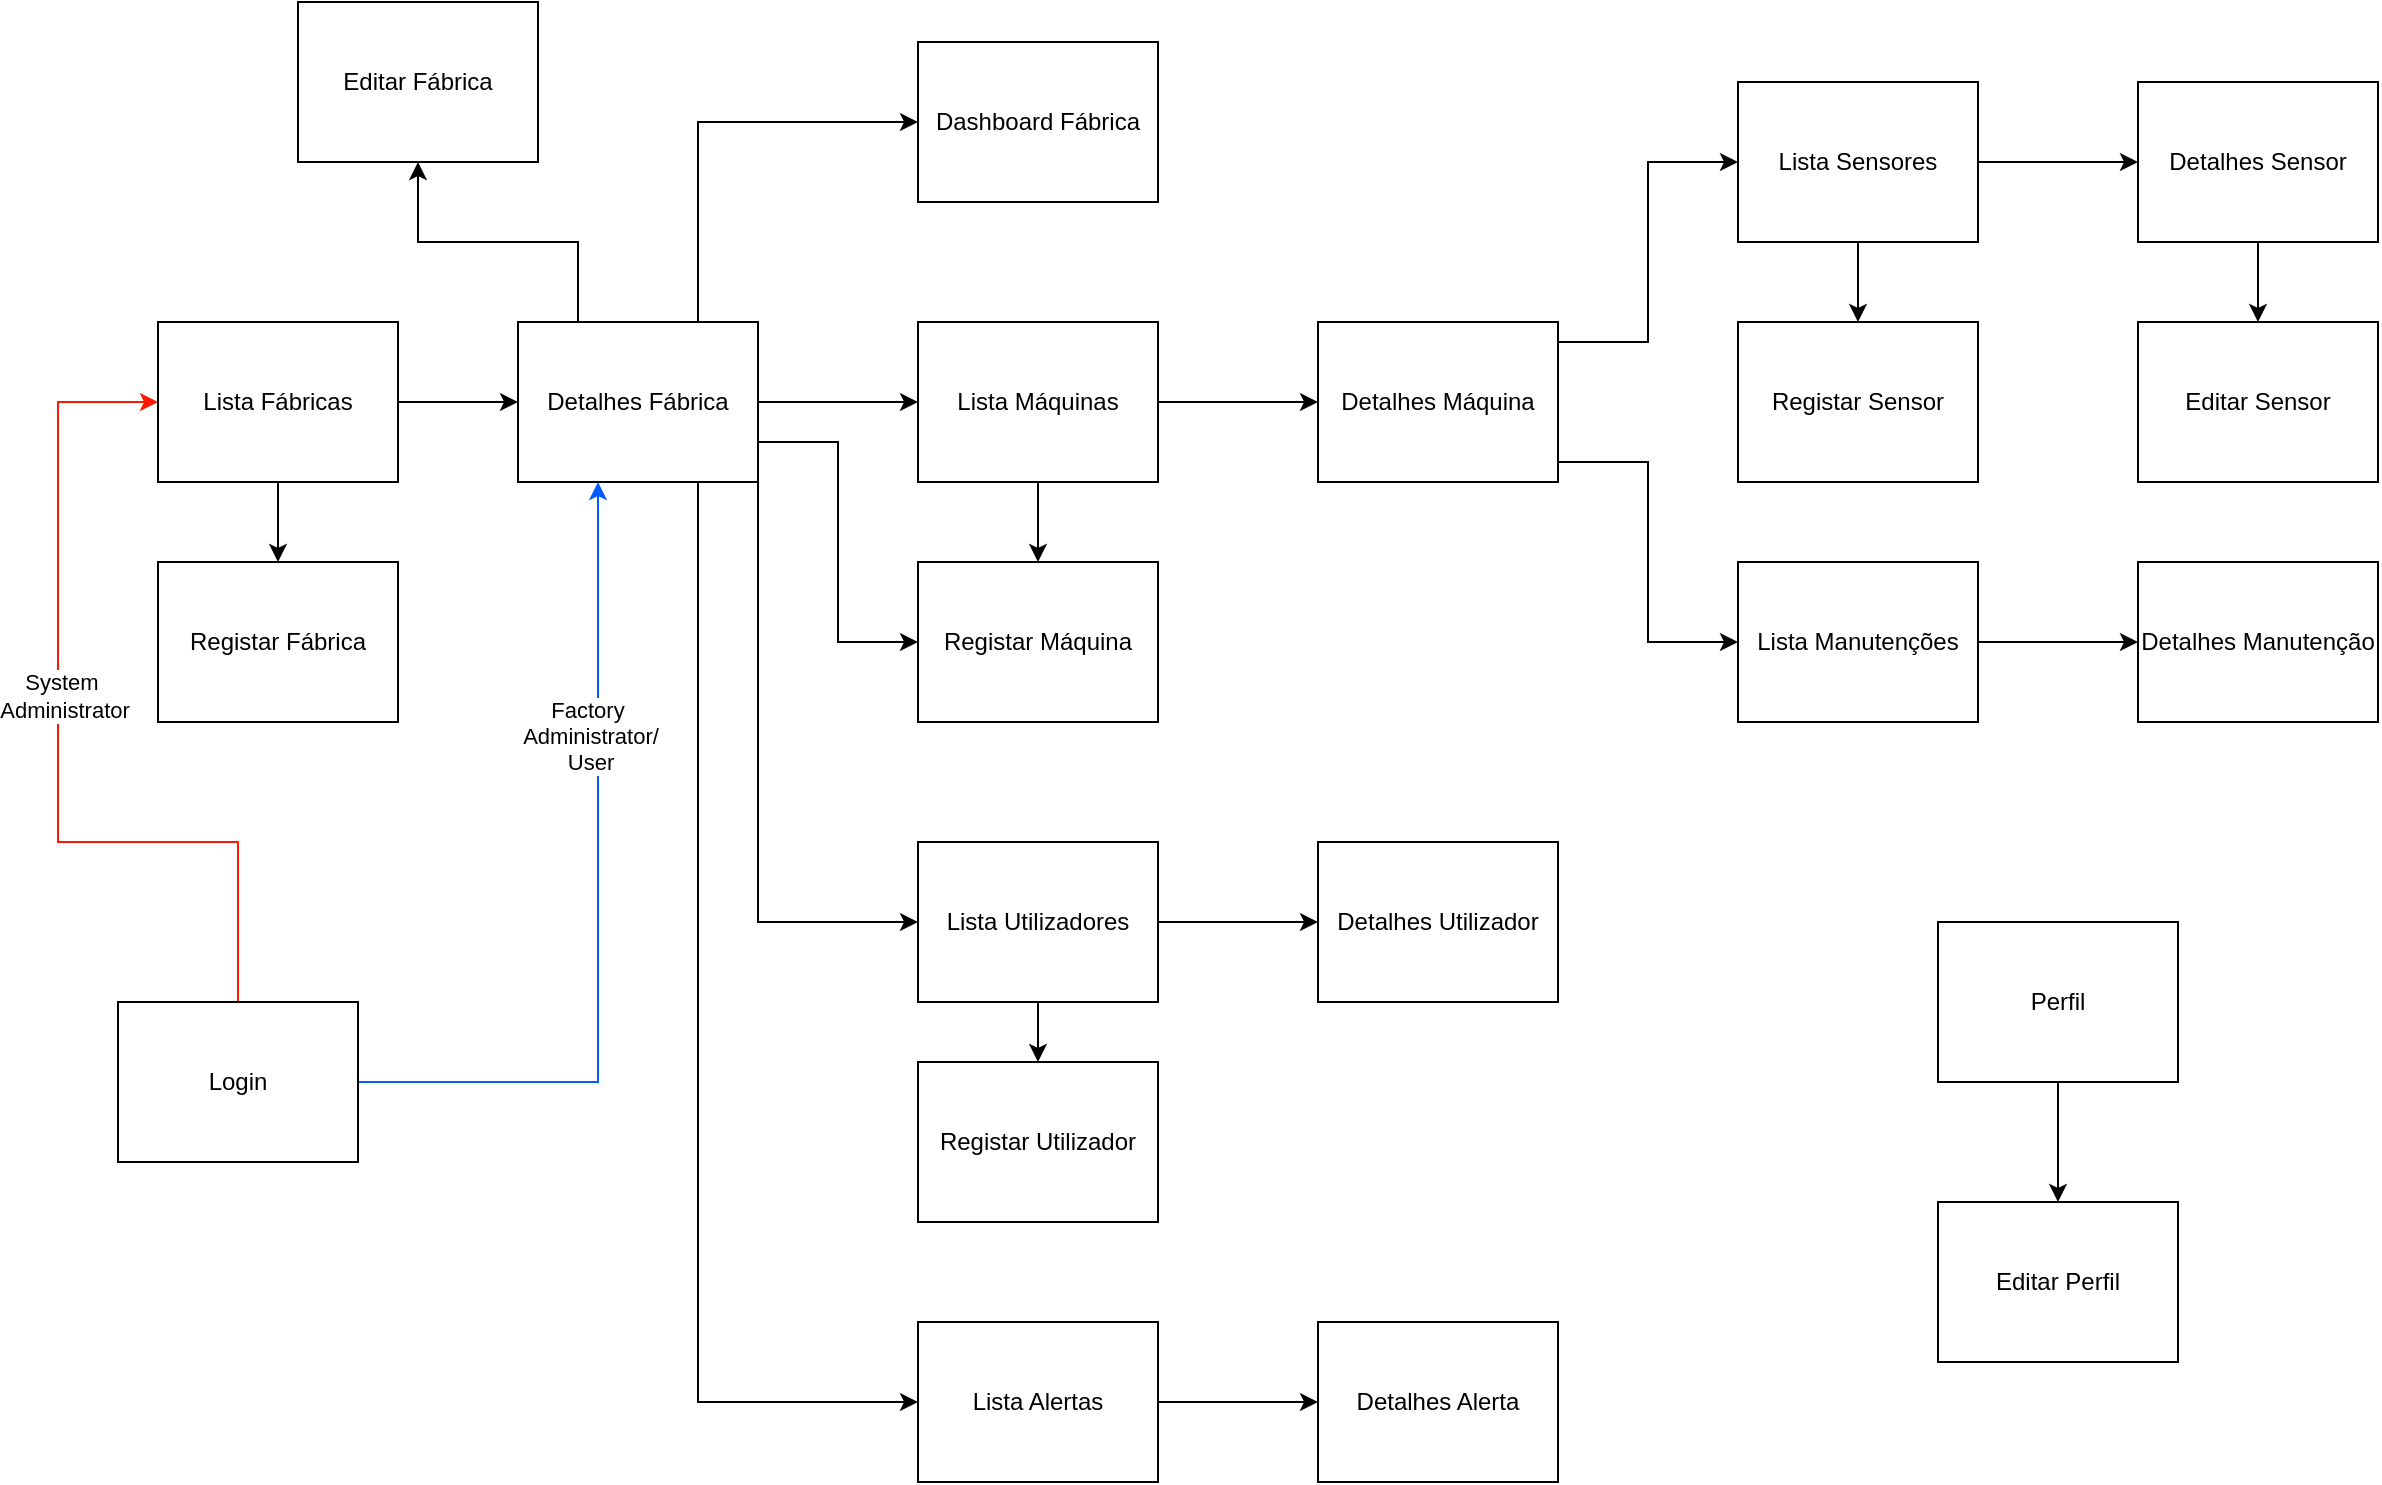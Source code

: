 <mxfile version="25.0.3">
  <diagram name="Page-1" id="Y0TVHzEXhYDWEignVO2z">
    <mxGraphModel dx="3457" dy="1407" grid="1" gridSize="10" guides="1" tooltips="1" connect="1" arrows="1" fold="1" page="1" pageScale="1" pageWidth="850" pageHeight="1100" math="0" shadow="0">
      <root>
        <mxCell id="0" />
        <mxCell id="1" parent="0" />
        <mxCell id="TLoTczXkmHmYarLnoum9-3" style="edgeStyle=orthogonalEdgeStyle;rounded=0;orthogonalLoop=1;jettySize=auto;html=1;exitX=1;exitY=0.5;exitDx=0;exitDy=0;entryX=0;entryY=0.5;entryDx=0;entryDy=0;" parent="1" source="TLoTczXkmHmYarLnoum9-1" target="TLoTczXkmHmYarLnoum9-2" edge="1">
          <mxGeometry relative="1" as="geometry" />
        </mxCell>
        <mxCell id="TLoTczXkmHmYarLnoum9-5" style="edgeStyle=orthogonalEdgeStyle;rounded=0;orthogonalLoop=1;jettySize=auto;html=1;exitX=0.5;exitY=1;exitDx=0;exitDy=0;" parent="1" source="TLoTczXkmHmYarLnoum9-1" target="TLoTczXkmHmYarLnoum9-4" edge="1">
          <mxGeometry relative="1" as="geometry" />
        </mxCell>
        <mxCell id="TLoTczXkmHmYarLnoum9-1" value="Lista Fábricas" style="rounded=0;whiteSpace=wrap;html=1;" parent="1" vertex="1">
          <mxGeometry x="60" y="200" width="120" height="80" as="geometry" />
        </mxCell>
        <mxCell id="TLoTczXkmHmYarLnoum9-11" style="edgeStyle=orthogonalEdgeStyle;rounded=0;orthogonalLoop=1;jettySize=auto;html=1;exitX=0.75;exitY=0;exitDx=0;exitDy=0;entryX=0;entryY=0.5;entryDx=0;entryDy=0;" parent="1" source="TLoTczXkmHmYarLnoum9-2" target="TLoTczXkmHmYarLnoum9-8" edge="1">
          <mxGeometry relative="1" as="geometry" />
        </mxCell>
        <mxCell id="TLoTczXkmHmYarLnoum9-15" style="edgeStyle=orthogonalEdgeStyle;rounded=0;orthogonalLoop=1;jettySize=auto;html=1;exitX=1;exitY=0.5;exitDx=0;exitDy=0;entryX=0;entryY=0.5;entryDx=0;entryDy=0;" parent="1" source="TLoTczXkmHmYarLnoum9-2" target="TLoTczXkmHmYarLnoum9-12" edge="1">
          <mxGeometry relative="1" as="geometry" />
        </mxCell>
        <mxCell id="TLoTczXkmHmYarLnoum9-26" style="edgeStyle=orthogonalEdgeStyle;rounded=0;orthogonalLoop=1;jettySize=auto;html=1;exitX=1;exitY=0.75;exitDx=0;exitDy=0;entryX=0;entryY=0.5;entryDx=0;entryDy=0;" parent="1" source="TLoTczXkmHmYarLnoum9-2" target="TLoTczXkmHmYarLnoum9-13" edge="1">
          <mxGeometry relative="1" as="geometry" />
        </mxCell>
        <mxCell id="TLoTczXkmHmYarLnoum9-27" style="edgeStyle=orthogonalEdgeStyle;rounded=0;orthogonalLoop=1;jettySize=auto;html=1;exitX=1;exitY=1;exitDx=0;exitDy=0;entryX=0;entryY=0.5;entryDx=0;entryDy=0;" parent="1" source="TLoTczXkmHmYarLnoum9-2" target="TLoTczXkmHmYarLnoum9-24" edge="1">
          <mxGeometry relative="1" as="geometry" />
        </mxCell>
        <mxCell id="TLoTczXkmHmYarLnoum9-28" style="edgeStyle=orthogonalEdgeStyle;rounded=0;orthogonalLoop=1;jettySize=auto;html=1;exitX=0.75;exitY=1;exitDx=0;exitDy=0;entryX=0;entryY=0.5;entryDx=0;entryDy=0;" parent="1" source="TLoTczXkmHmYarLnoum9-2" target="TLoTczXkmHmYarLnoum9-25" edge="1">
          <mxGeometry relative="1" as="geometry" />
        </mxCell>
        <mxCell id="TLoTczXkmHmYarLnoum9-29" style="edgeStyle=orthogonalEdgeStyle;rounded=0;orthogonalLoop=1;jettySize=auto;html=1;exitX=0.25;exitY=0;exitDx=0;exitDy=0;entryX=0.5;entryY=1;entryDx=0;entryDy=0;" parent="1" source="TLoTczXkmHmYarLnoum9-2" target="TLoTczXkmHmYarLnoum9-6" edge="1">
          <mxGeometry relative="1" as="geometry" />
        </mxCell>
        <mxCell id="TLoTczXkmHmYarLnoum9-2" value="Detalhes Fábrica" style="rounded=0;whiteSpace=wrap;html=1;" parent="1" vertex="1">
          <mxGeometry x="240" y="200" width="120" height="80" as="geometry" />
        </mxCell>
        <mxCell id="TLoTczXkmHmYarLnoum9-4" value="Registar Fábrica" style="rounded=0;whiteSpace=wrap;html=1;" parent="1" vertex="1">
          <mxGeometry x="60" y="320" width="120" height="80" as="geometry" />
        </mxCell>
        <mxCell id="TLoTczXkmHmYarLnoum9-6" value="Editar Fábrica" style="rounded=0;whiteSpace=wrap;html=1;" parent="1" vertex="1">
          <mxGeometry x="130" y="40" width="120" height="80" as="geometry" />
        </mxCell>
        <mxCell id="TLoTczXkmHmYarLnoum9-8" value="Dashboard Fábrica" style="rounded=0;whiteSpace=wrap;html=1;" parent="1" vertex="1">
          <mxGeometry x="440" y="60" width="120" height="80" as="geometry" />
        </mxCell>
        <mxCell id="TLoTczXkmHmYarLnoum9-14" style="edgeStyle=orthogonalEdgeStyle;rounded=0;orthogonalLoop=1;jettySize=auto;html=1;exitX=0.5;exitY=1;exitDx=0;exitDy=0;" parent="1" source="TLoTczXkmHmYarLnoum9-12" target="TLoTczXkmHmYarLnoum9-13" edge="1">
          <mxGeometry relative="1" as="geometry" />
        </mxCell>
        <mxCell id="cWNUB35YDtiMVpsdV3_J-7" style="edgeStyle=orthogonalEdgeStyle;rounded=0;orthogonalLoop=1;jettySize=auto;html=1;exitX=1;exitY=0.5;exitDx=0;exitDy=0;entryX=0;entryY=0.5;entryDx=0;entryDy=0;" edge="1" parent="1" source="TLoTczXkmHmYarLnoum9-12" target="cWNUB35YDtiMVpsdV3_J-4">
          <mxGeometry relative="1" as="geometry" />
        </mxCell>
        <mxCell id="TLoTczXkmHmYarLnoum9-12" value="Lista Máquinas" style="rounded=0;whiteSpace=wrap;html=1;" parent="1" vertex="1">
          <mxGeometry x="440" y="200" width="120" height="80" as="geometry" />
        </mxCell>
        <mxCell id="TLoTczXkmHmYarLnoum9-13" value="Registar Máquina" style="rounded=0;whiteSpace=wrap;html=1;" parent="1" vertex="1">
          <mxGeometry x="440" y="320" width="120" height="80" as="geometry" />
        </mxCell>
        <mxCell id="TLoTczXkmHmYarLnoum9-19" style="edgeStyle=orthogonalEdgeStyle;rounded=0;orthogonalLoop=1;jettySize=auto;html=1;exitX=1;exitY=0.5;exitDx=0;exitDy=0;entryX=0;entryY=0.5;entryDx=0;entryDy=0;" parent="1" source="TLoTczXkmHmYarLnoum9-16" target="TLoTczXkmHmYarLnoum9-18" edge="1">
          <mxGeometry relative="1" as="geometry" />
        </mxCell>
        <mxCell id="TLoTczXkmHmYarLnoum9-23" style="edgeStyle=orthogonalEdgeStyle;rounded=0;orthogonalLoop=1;jettySize=auto;html=1;exitX=0.5;exitY=1;exitDx=0;exitDy=0;" parent="1" source="TLoTczXkmHmYarLnoum9-16" target="TLoTczXkmHmYarLnoum9-22" edge="1">
          <mxGeometry relative="1" as="geometry" />
        </mxCell>
        <mxCell id="TLoTczXkmHmYarLnoum9-16" value="Lista Sensores" style="rounded=0;whiteSpace=wrap;html=1;" parent="1" vertex="1">
          <mxGeometry x="850" y="80" width="120" height="80" as="geometry" />
        </mxCell>
        <mxCell id="TLoTczXkmHmYarLnoum9-21" style="edgeStyle=orthogonalEdgeStyle;rounded=0;orthogonalLoop=1;jettySize=auto;html=1;exitX=0.5;exitY=1;exitDx=0;exitDy=0;entryX=0.5;entryY=0;entryDx=0;entryDy=0;" parent="1" source="TLoTczXkmHmYarLnoum9-18" target="TLoTczXkmHmYarLnoum9-20" edge="1">
          <mxGeometry relative="1" as="geometry" />
        </mxCell>
        <mxCell id="TLoTczXkmHmYarLnoum9-18" value="Detalhes Sensor" style="rounded=0;whiteSpace=wrap;html=1;" parent="1" vertex="1">
          <mxGeometry x="1050" y="80" width="120" height="80" as="geometry" />
        </mxCell>
        <mxCell id="TLoTczXkmHmYarLnoum9-20" value="Editar Sensor" style="rounded=0;whiteSpace=wrap;html=1;" parent="1" vertex="1">
          <mxGeometry x="1050" y="200" width="120" height="80" as="geometry" />
        </mxCell>
        <mxCell id="TLoTczXkmHmYarLnoum9-22" value="Registar Sensor" style="rounded=0;whiteSpace=wrap;html=1;" parent="1" vertex="1">
          <mxGeometry x="850" y="200" width="120" height="80" as="geometry" />
        </mxCell>
        <mxCell id="TLoTczXkmHmYarLnoum9-31" style="edgeStyle=orthogonalEdgeStyle;rounded=0;orthogonalLoop=1;jettySize=auto;html=1;exitX=1;exitY=0.5;exitDx=0;exitDy=0;" parent="1" source="TLoTczXkmHmYarLnoum9-24" target="TLoTczXkmHmYarLnoum9-30" edge="1">
          <mxGeometry relative="1" as="geometry" />
        </mxCell>
        <mxCell id="TLoTczXkmHmYarLnoum9-33" style="edgeStyle=orthogonalEdgeStyle;rounded=0;orthogonalLoop=1;jettySize=auto;html=1;exitX=0.5;exitY=1;exitDx=0;exitDy=0;" parent="1" source="TLoTczXkmHmYarLnoum9-24" target="TLoTczXkmHmYarLnoum9-32" edge="1">
          <mxGeometry relative="1" as="geometry" />
        </mxCell>
        <mxCell id="TLoTczXkmHmYarLnoum9-24" value="Lista Utilizadores" style="rounded=0;whiteSpace=wrap;html=1;" parent="1" vertex="1">
          <mxGeometry x="440" y="460" width="120" height="80" as="geometry" />
        </mxCell>
        <mxCell id="TLoTczXkmHmYarLnoum9-25" value="&lt;div&gt;Lista Alertas&lt;/div&gt;" style="rounded=0;whiteSpace=wrap;html=1;" parent="1" vertex="1">
          <mxGeometry x="440" y="700" width="120" height="80" as="geometry" />
        </mxCell>
        <mxCell id="TLoTczXkmHmYarLnoum9-30" value="Detalhes Utilizador" style="rounded=0;whiteSpace=wrap;html=1;" parent="1" vertex="1">
          <mxGeometry x="640" y="460" width="120" height="80" as="geometry" />
        </mxCell>
        <mxCell id="TLoTczXkmHmYarLnoum9-32" value="Registar Utilizador" style="rounded=0;whiteSpace=wrap;html=1;" parent="1" vertex="1">
          <mxGeometry x="440" y="570" width="120" height="80" as="geometry" />
        </mxCell>
        <mxCell id="TLoTczXkmHmYarLnoum9-36" style="edgeStyle=orthogonalEdgeStyle;rounded=0;orthogonalLoop=1;jettySize=auto;html=1;exitX=1;exitY=0.5;exitDx=0;exitDy=0;entryX=0;entryY=0.5;entryDx=0;entryDy=0;" parent="1" source="TLoTczXkmHmYarLnoum9-34" target="TLoTczXkmHmYarLnoum9-35" edge="1">
          <mxGeometry relative="1" as="geometry" />
        </mxCell>
        <mxCell id="TLoTczXkmHmYarLnoum9-34" value="Lista Manutenções" style="rounded=0;whiteSpace=wrap;html=1;" parent="1" vertex="1">
          <mxGeometry x="850" y="320" width="120" height="80" as="geometry" />
        </mxCell>
        <mxCell id="TLoTczXkmHmYarLnoum9-35" value="Detalhes Manutenção" style="rounded=0;whiteSpace=wrap;html=1;" parent="1" vertex="1">
          <mxGeometry x="1050" y="320" width="120" height="80" as="geometry" />
        </mxCell>
        <mxCell id="cWNUB35YDtiMVpsdV3_J-15" style="edgeStyle=orthogonalEdgeStyle;rounded=0;orthogonalLoop=1;jettySize=auto;html=1;exitX=0.5;exitY=1;exitDx=0;exitDy=0;" edge="1" parent="1" source="cWNUB35YDtiMVpsdV3_J-1" target="cWNUB35YDtiMVpsdV3_J-2">
          <mxGeometry relative="1" as="geometry" />
        </mxCell>
        <mxCell id="cWNUB35YDtiMVpsdV3_J-1" value="Perfil" style="rounded=0;whiteSpace=wrap;html=1;" vertex="1" parent="1">
          <mxGeometry x="950" y="500" width="120" height="80" as="geometry" />
        </mxCell>
        <mxCell id="cWNUB35YDtiMVpsdV3_J-2" value="Editar Perfil" style="rounded=0;whiteSpace=wrap;html=1;" vertex="1" parent="1">
          <mxGeometry x="950" y="640" width="120" height="80" as="geometry" />
        </mxCell>
        <mxCell id="cWNUB35YDtiMVpsdV3_J-5" style="edgeStyle=orthogonalEdgeStyle;rounded=0;orthogonalLoop=1;jettySize=auto;html=1;exitX=1;exitY=0.5;exitDx=0;exitDy=0;entryX=0;entryY=0.5;entryDx=0;entryDy=0;" edge="1" parent="1" source="cWNUB35YDtiMVpsdV3_J-4" target="TLoTczXkmHmYarLnoum9-16">
          <mxGeometry relative="1" as="geometry">
            <Array as="points">
              <mxPoint x="760" y="210" />
              <mxPoint x="805" y="210" />
              <mxPoint x="805" y="120" />
            </Array>
          </mxGeometry>
        </mxCell>
        <mxCell id="cWNUB35YDtiMVpsdV3_J-6" style="edgeStyle=orthogonalEdgeStyle;rounded=0;orthogonalLoop=1;jettySize=auto;html=1;exitX=1;exitY=0.5;exitDx=0;exitDy=0;entryX=0;entryY=0.5;entryDx=0;entryDy=0;" edge="1" parent="1" source="cWNUB35YDtiMVpsdV3_J-4" target="TLoTczXkmHmYarLnoum9-34">
          <mxGeometry relative="1" as="geometry">
            <Array as="points">
              <mxPoint x="760" y="270" />
              <mxPoint x="805" y="270" />
              <mxPoint x="805" y="360" />
            </Array>
          </mxGeometry>
        </mxCell>
        <mxCell id="cWNUB35YDtiMVpsdV3_J-4" value="Detalhes Máquina" style="rounded=0;whiteSpace=wrap;html=1;" vertex="1" parent="1">
          <mxGeometry x="640" y="200" width="120" height="80" as="geometry" />
        </mxCell>
        <mxCell id="cWNUB35YDtiMVpsdV3_J-8" value="&lt;div&gt;Detalhes Alerta&lt;/div&gt;" style="rounded=0;whiteSpace=wrap;html=1;" vertex="1" parent="1">
          <mxGeometry x="640" y="700" width="120" height="80" as="geometry" />
        </mxCell>
        <mxCell id="cWNUB35YDtiMVpsdV3_J-9" style="edgeStyle=orthogonalEdgeStyle;rounded=0;orthogonalLoop=1;jettySize=auto;html=1;exitX=1;exitY=0.5;exitDx=0;exitDy=0;entryX=0;entryY=0.5;entryDx=0;entryDy=0;" edge="1" parent="1" source="TLoTczXkmHmYarLnoum9-25" target="cWNUB35YDtiMVpsdV3_J-8">
          <mxGeometry relative="1" as="geometry" />
        </mxCell>
        <mxCell id="cWNUB35YDtiMVpsdV3_J-17" style="edgeStyle=orthogonalEdgeStyle;rounded=0;orthogonalLoop=1;jettySize=auto;html=1;exitX=1;exitY=0.5;exitDx=0;exitDy=0;fillColor=#ffcccc;strokeColor=#005CFA;" edge="1" parent="1" source="cWNUB35YDtiMVpsdV3_J-16" target="TLoTczXkmHmYarLnoum9-2">
          <mxGeometry relative="1" as="geometry">
            <Array as="points">
              <mxPoint x="280" y="580" />
            </Array>
          </mxGeometry>
        </mxCell>
        <mxCell id="cWNUB35YDtiMVpsdV3_J-20" value="&lt;div&gt;Factory&amp;nbsp;&lt;/div&gt;&lt;div&gt;Administrator/&lt;/div&gt;&lt;div&gt;User&lt;br&gt;&lt;/div&gt;" style="edgeLabel;html=1;align=center;verticalAlign=middle;resizable=0;points=[];" vertex="1" connectable="0" parent="cWNUB35YDtiMVpsdV3_J-17">
          <mxGeometry x="0.398" y="4" relative="1" as="geometry">
            <mxPoint as="offset" />
          </mxGeometry>
        </mxCell>
        <mxCell id="cWNUB35YDtiMVpsdV3_J-18" style="edgeStyle=orthogonalEdgeStyle;rounded=0;orthogonalLoop=1;jettySize=auto;html=1;exitX=0.5;exitY=0;exitDx=0;exitDy=0;entryX=0;entryY=0.5;entryDx=0;entryDy=0;fillColor=#6a00ff;strokeColor=#FC1900;" edge="1" parent="1" source="cWNUB35YDtiMVpsdV3_J-16" target="TLoTczXkmHmYarLnoum9-1">
          <mxGeometry relative="1" as="geometry">
            <Array as="points">
              <mxPoint x="100" y="460" />
              <mxPoint x="10" y="460" />
              <mxPoint x="10" y="240" />
            </Array>
          </mxGeometry>
        </mxCell>
        <mxCell id="cWNUB35YDtiMVpsdV3_J-19" value="&lt;div&gt;System&amp;nbsp;&lt;/div&gt;&lt;div&gt;Administrator&lt;/div&gt;" style="edgeLabel;html=1;align=center;verticalAlign=middle;resizable=0;points=[];" vertex="1" connectable="0" parent="cWNUB35YDtiMVpsdV3_J-18">
          <mxGeometry x="0.105" y="-3" relative="1" as="geometry">
            <mxPoint as="offset" />
          </mxGeometry>
        </mxCell>
        <mxCell id="cWNUB35YDtiMVpsdV3_J-16" value="Login" style="rounded=0;whiteSpace=wrap;html=1;" vertex="1" parent="1">
          <mxGeometry x="40" y="540" width="120" height="80" as="geometry" />
        </mxCell>
      </root>
    </mxGraphModel>
  </diagram>
</mxfile>
